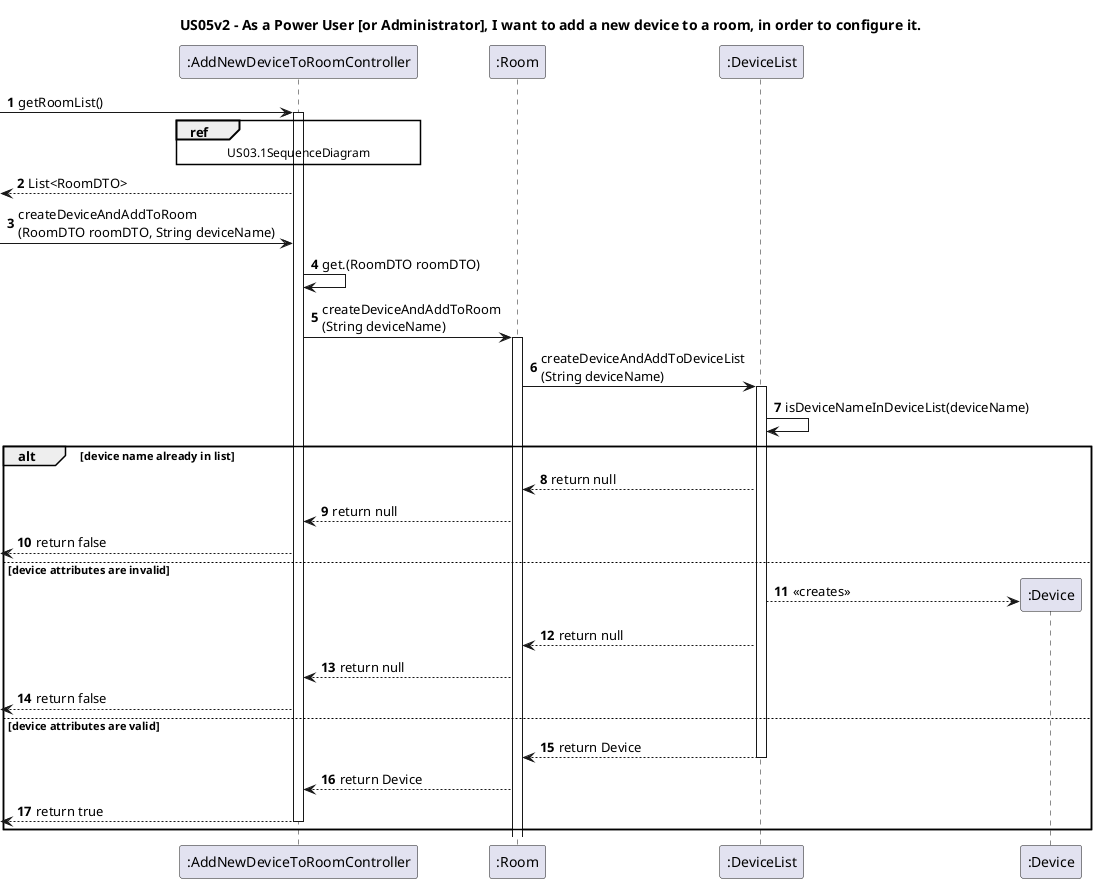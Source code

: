      @startuml
      'https://plantuml.com/sequence-diagram

  title US05v2 - As a Power User [or Administrator], I want to add a new device to a room, in order to configure it.
      autonumber

      participant ":AddNewDeviceToRoomController" as US05v2Controller
      participant ":Room" as Room
      participant ":DeviceList" as DeviceList
      participant ":Device" as Device

      -> US05v2Controller: getRoomList()
   activate US05v2Controller
   ref over US05v2Controller
   US03.1SequenceDiagram
   end ref
  <-- US05v2Controller: List<RoomDTO>

      -> US05v2Controller: createDeviceAndAddToRoom\n(RoomDTO roomDTO, String deviceName)
US05v2Controller -> US05v2Controller: get.(RoomDTO roomDTO)
    US05v2Controller -> Room: createDeviceAndAddToRoom\n(String deviceName)
    activate Room
      Room -> DeviceList: createDeviceAndAddToDeviceList\n(String deviceName)
  activate DeviceList
      DeviceList -> DeviceList: isDeviceNameInDeviceList(deviceName)
      alt device name already in list
                 DeviceList --> Room: return null


                 Room --> US05v2Controller: return null


                 <--US05v2Controller : return false

 else device attributes are invalid
           DeviceList --> Device **: <<creates>>


          DeviceList --> Room: return null

          Room --> US05v2Controller: return null

          <--US05v2Controller : return false

      else device attributes are valid




             DeviceList --> Room: return Device
             deactivate DeviceList
             Room --> US05v2Controller : return Device
             <--US05v2Controller : return true
             deactivate US05v2Controller
      end

      @enduml
